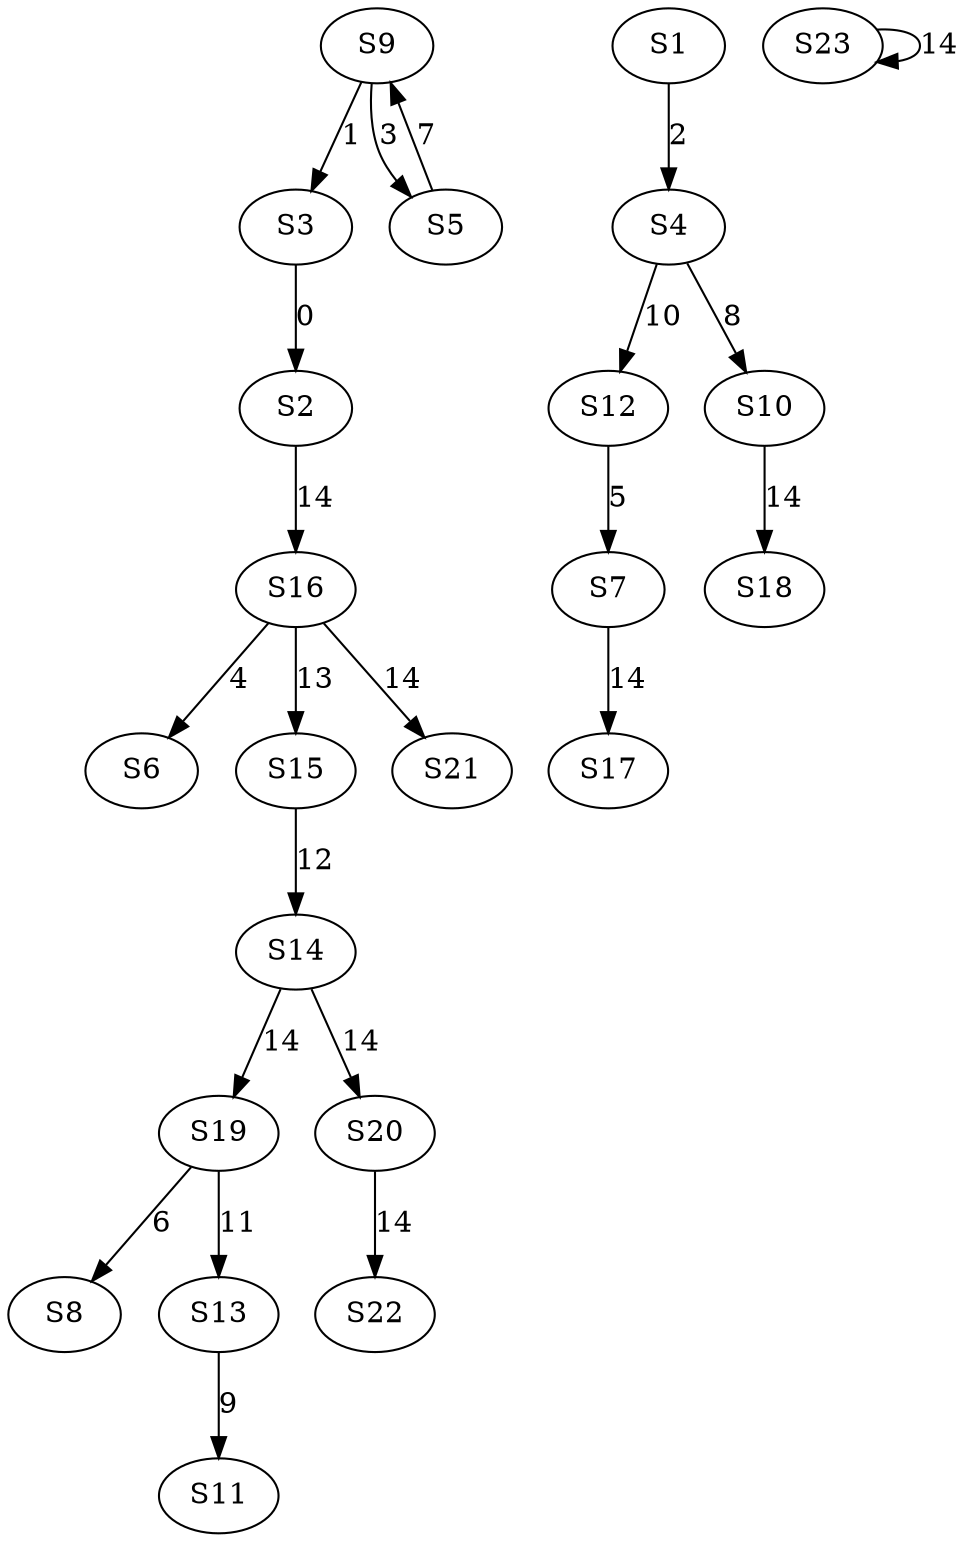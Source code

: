 strict digraph {
	S3 -> S2 [ label = 0 ];
	S9 -> S3 [ label = 1 ];
	S1 -> S4 [ label = 2 ];
	S9 -> S5 [ label = 3 ];
	S16 -> S6 [ label = 4 ];
	S12 -> S7 [ label = 5 ];
	S19 -> S8 [ label = 6 ];
	S5 -> S9 [ label = 7 ];
	S4 -> S10 [ label = 8 ];
	S13 -> S11 [ label = 9 ];
	S4 -> S12 [ label = 10 ];
	S19 -> S13 [ label = 11 ];
	S15 -> S14 [ label = 12 ];
	S16 -> S15 [ label = 13 ];
	S2 -> S16 [ label = 14 ];
	S7 -> S17 [ label = 14 ];
	S10 -> S18 [ label = 14 ];
	S14 -> S19 [ label = 14 ];
	S14 -> S20 [ label = 14 ];
	S16 -> S21 [ label = 14 ];
	S20 -> S22 [ label = 14 ];
	S23 -> S23 [ label = 14 ];
}